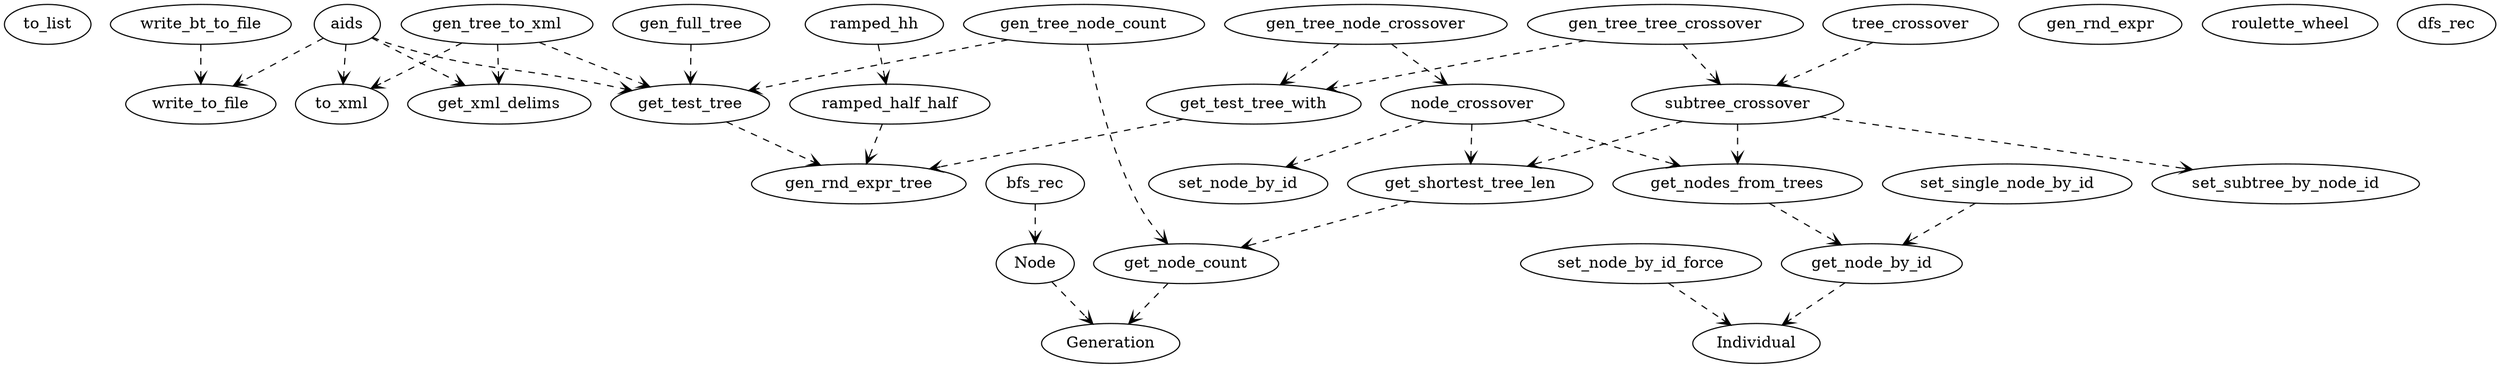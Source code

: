 digraph ast {
    "to_list"[label="to_list"];
    "to_xml"[label="to_xml"];
    "write_to_file"[label="write_to_file"];
    "write_bt_to_file"[label="write_bt_to_file"];
    "ramped_half_half"[label="ramped_half_half"];
    "gen_rnd_expr_tree"[label="gen_rnd_expr_tree"];
    "gen_rnd_expr"[label="gen_rnd_expr"];
    "get_test_tree"[label="get_test_tree"];
    "get_test_tree_with"[label="get_test_tree_with"];
    "ramped_hh"[label="ramped_hh"];
    "gen_tree_node_count"[label="gen_tree_node_count"];
    "aids"[label="aids"];
    "gen_tree_to_xml"[label="gen_tree_to_xml"];
    "gen_full_tree"[label="gen_full_tree"];
    "get_xml_delims"[label="get_xml_delims"];
    "get_shortest_tree_len"[label="get_shortest_tree_len"];
    "get_nodes_from_trees"[label="get_nodes_from_trees"];
    "node_crossover"[label="node_crossover"];
    "subtree_crossover"[label="subtree_crossover"];
    "tree_crossover"[label="tree_crossover"];
    "roulette_wheel"[label="roulette_wheel"];
    "gen_tree_tree_crossover"[label="gen_tree_tree_crossover"];
    "gen_tree_node_crossover"[label="gen_tree_node_crossover"];
    "set_single_node_by_id"[label="set_single_node_by_id"];
    "set_subtree_by_node_id"[label="set_subtree_by_node_id"];
    "set_node_by_id_force"[label="set_node_by_id_force"];
    "set_node_by_id"[label="set_node_by_id"];
    "get_node_count"[label="get_node_count"];
    "get_node_by_id"[label="get_node_by_id"];
    "bfs_rec"[label="bfs_rec"];
    "dfs_rec"[label="dfs_rec"];
    "write_bt_to_file" -> "write_to_file"[label=""][style="dashed"][arrowhead="vee"];
    "ramped_half_half" -> "gen_rnd_expr_tree"[label=""][style="dashed"][arrowhead="vee"];
    "get_test_tree" -> "gen_rnd_expr_tree"[label=""][style="dashed"][arrowhead="vee"];
    "get_test_tree_with" -> "gen_rnd_expr_tree"[label=""][style="dashed"][arrowhead="vee"];
    "ramped_hh" -> "ramped_half_half"[label=""][style="dashed"][arrowhead="vee"];
    "gen_tree_node_count" -> "get_test_tree"[label=""][style="dashed"][arrowhead="vee"];
    "gen_tree_node_count" -> "get_node_count"[label=""][style="dashed"][arrowhead="vee"];
    "aids" -> "get_test_tree"[label=""][style="dashed"][arrowhead="vee"];
    "aids" -> "to_xml"[label=""][style="dashed"][arrowhead="vee"];
    "aids" -> "get_xml_delims"[label=""][style="dashed"][arrowhead="vee"];
    "aids" -> "write_to_file"[label=""][style="dashed"][arrowhead="vee"];
    "gen_tree_to_xml" -> "get_test_tree"[label=""][style="dashed"][arrowhead="vee"];
    "gen_tree_to_xml" -> "to_xml"[label=""][style="dashed"][arrowhead="vee"];
    "gen_tree_to_xml" -> "get_xml_delims"[label=""][style="dashed"][arrowhead="vee"];
    "gen_full_tree" -> "get_test_tree"[label=""][style="dashed"][arrowhead="vee"];
    "get_shortest_tree_len" -> "get_node_count"[label=""][style="dashed"][arrowhead="vee"];
    "get_nodes_from_trees" -> "get_node_by_id"[label=""][style="dashed"][arrowhead="vee"];
    "node_crossover" -> "get_shortest_tree_len"[label=""][style="dashed"][arrowhead="vee"];
    "node_crossover" -> "get_nodes_from_trees"[label=""][style="dashed"][arrowhead="vee"];
    "node_crossover" -> "set_node_by_id"[label=""][style="dashed"][arrowhead="vee"];
    "subtree_crossover" -> "get_shortest_tree_len"[label=""][style="dashed"][arrowhead="vee"];
    "subtree_crossover" -> "get_nodes_from_trees"[label=""][style="dashed"][arrowhead="vee"];
    "subtree_crossover" -> "set_subtree_by_node_id"[label=""][style="dashed"][arrowhead="vee"];
    "tree_crossover" -> "subtree_crossover"[label=""][style="dashed"][arrowhead="vee"];
    "Node" -> "Generation"[label=""][style="dashed"][arrowhead="vee"];
    "get_node_count" -> "Generation"[label=""][style="dashed"][arrowhead="vee"];
    "get_node_by_id" -> "Individual"[label=""][style="dashed"][arrowhead="vee"];
    "set_node_by_id_force" -> "Individual"[label=""][style="dashed"][arrowhead="vee"];
    "gen_tree_tree_crossover" -> "get_test_tree_with"[label=""][style="dashed"][arrowhead="vee"];
    "gen_tree_tree_crossover" -> "subtree_crossover"[label=""][style="dashed"][arrowhead="vee"];
    "gen_tree_node_crossover" -> "get_test_tree_with"[label=""][style="dashed"][arrowhead="vee"];
    "gen_tree_node_crossover" -> "node_crossover"[label=""][style="dashed"][arrowhead="vee"];
    "bfs_rec" -> "Node"[label=""][style="dashed"][arrowhead="vee"];
    "set_single_node_by_id" -> "get_node_by_id"[label=""][style="dashed"][arrowhead="vee"];
}
